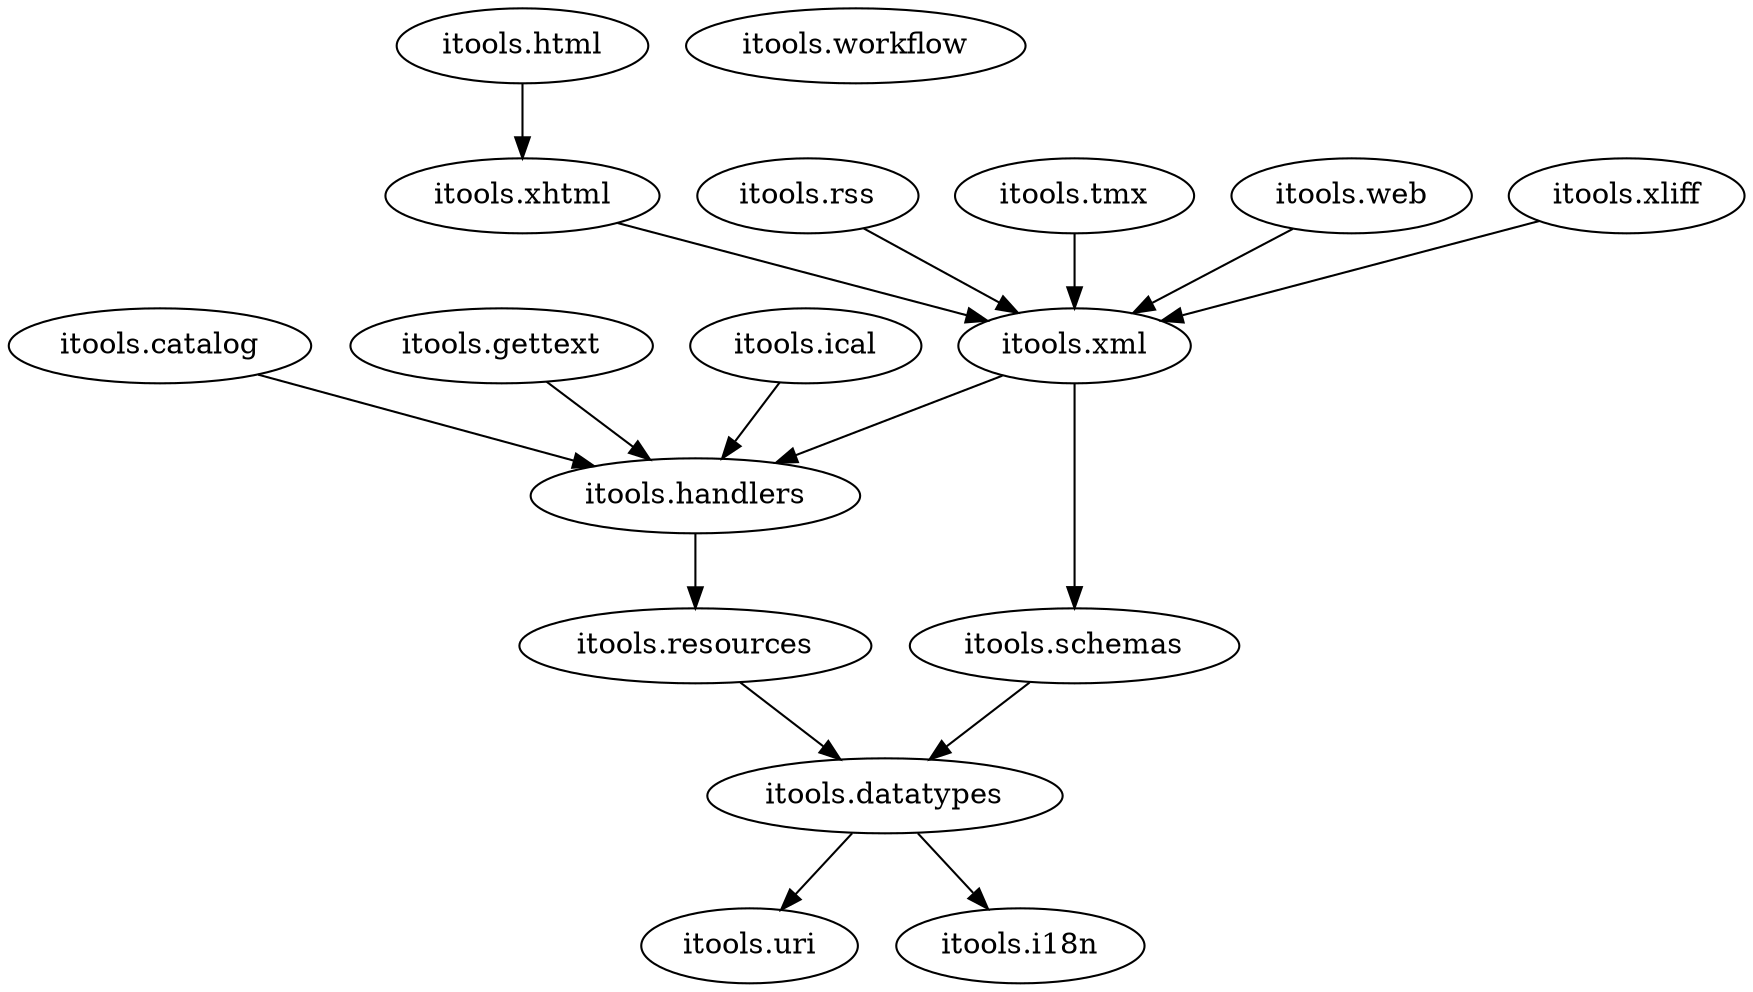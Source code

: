 digraph G {
##  "itools.catalog" -> "itools.uri";
  "itools.catalog" -> "itools.handlers";

  "itools.datatypes" -> "itools.uri";
  "itools.datatypes" -> "itools.i18n";

##  "itools.handlers" -> "itools.uri";
  "itools.handlers" -> "itools.resources";

##  "itools.html" -> "itools.datatypes";
##  "itools.html" -> "itools.handlers";
##  "itools.html" -> "itools.xml";
  "itools.html" -> "itools.xhtml";

##  "itools.gettext" -> "itools.resources";
  "itools.gettext" -> "itools.handlers";
##  "itools.gettext" -> "itools.i18n";

  "itools.ical" -> "itools.handlers";
##  "itools.ical" -> "itools.datatypes";
##  "itools.ical" -> "itools.resources";

##  "itools.resources" -> "itools.uri";
##  "itools.resources" -> "itools.i18n";
  "itools.resources" -> "itools.datatypes";

##  "itools.rss" -> "itools.handlers";
  "itools.rss" -> "itools.xml";

  "itools.schemas" -> "itools.datatypes";

##  "itools.tmx" -> "itools.handlers";
  "itools.tmx" -> "itools.xml";

##  "itools.web" -> "itools.handlers";
##  "itools.web" -> "itools.uri";
##  "itools.web" -> "itools.datatypes";
  "itools.web" -> "itools.xml";
##  "itools.web" -> "itools.resources";
##  "itools.web" -> "itools.i18n";

  "itools.workflow";

##  "itools.xhtml" -> "itools.datatypes";
  "itools.xhtml" -> "itools.xml";
##  "itools.xhtml" -> "itools.i18n";

##  "itools.xliff" -> "itools.handlers";
  "itools.xliff" -> "itools.xml";

##  "itools.xml" -> "itools.datatypes";
  "itools.xml" -> "itools.schemas";
  "itools.xml" -> "itools.handlers";


##  subgraph cluster_1 {
##    label="XML";
##    "itools.html";
##    "itools.rss";
##    "itools.tmx";
##    "itools.xhtml";
##    "itools.xliff";
##    "itools.xml";
##  }


}